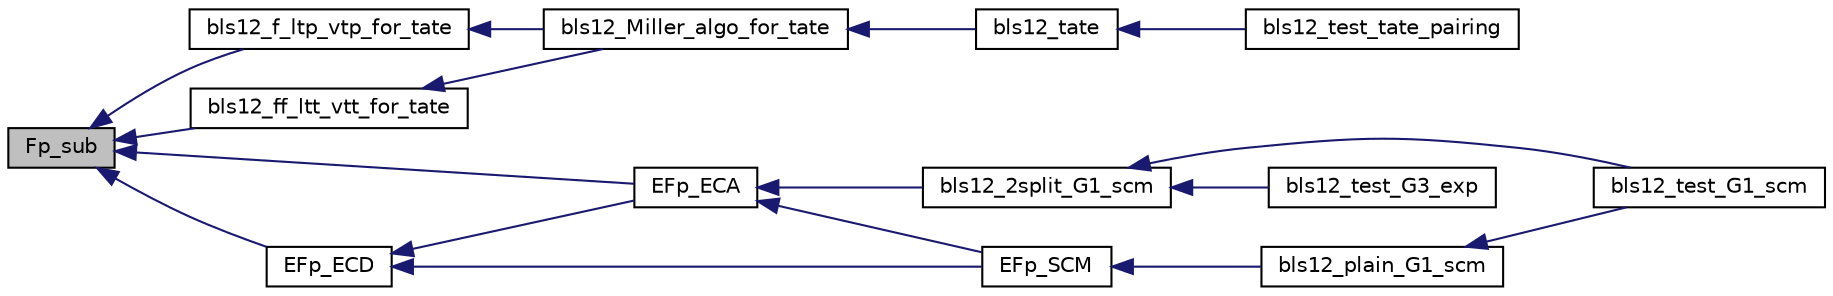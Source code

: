 digraph "Fp_sub"
{
  edge [fontname="Helvetica",fontsize="10",labelfontname="Helvetica",labelfontsize="10"];
  node [fontname="Helvetica",fontsize="10",shape=record];
  rankdir="LR";
  Node322 [label="Fp_sub",height=0.2,width=0.4,color="black", fillcolor="grey75", style="filled", fontcolor="black"];
  Node322 -> Node323 [dir="back",color="midnightblue",fontsize="10",style="solid",fontname="Helvetica"];
  Node323 [label="bls12_f_ltp_vtp_for_tate",height=0.2,width=0.4,color="black", fillcolor="white", style="filled",URL="$bls12__line__tate_8h.html#a1f80689fc6980972d6a85828147271a9"];
  Node323 -> Node324 [dir="back",color="midnightblue",fontsize="10",style="solid",fontname="Helvetica"];
  Node324 [label="bls12_Miller_algo_for_tate",height=0.2,width=0.4,color="black", fillcolor="white", style="filled",URL="$bls12__miller__tate_8h.html#a3e6c2d9558c05e1ab32f2c67b03287d5"];
  Node324 -> Node325 [dir="back",color="midnightblue",fontsize="10",style="solid",fontname="Helvetica"];
  Node325 [label="bls12_tate",height=0.2,width=0.4,color="black", fillcolor="white", style="filled",URL="$bls12__pairings_8h.html#a83edc7fcbac2490ab67a1e6f746bdd68"];
  Node325 -> Node326 [dir="back",color="midnightblue",fontsize="10",style="solid",fontname="Helvetica"];
  Node326 [label="bls12_test_tate_pairing",height=0.2,width=0.4,color="black", fillcolor="white", style="filled",URL="$bls12__test__pairings_8h.html#aab7376446062228691c95fa9ea45da9b"];
  Node322 -> Node327 [dir="back",color="midnightblue",fontsize="10",style="solid",fontname="Helvetica"];
  Node327 [label="bls12_ff_ltt_vtt_for_tate",height=0.2,width=0.4,color="black", fillcolor="white", style="filled",URL="$bls12__line__tate_8h.html#a91895df9737048f5ac59ee81633aa247"];
  Node327 -> Node324 [dir="back",color="midnightblue",fontsize="10",style="solid",fontname="Helvetica"];
  Node322 -> Node328 [dir="back",color="midnightblue",fontsize="10",style="solid",fontname="Helvetica"];
  Node328 [label="EFp_ECA",height=0.2,width=0.4,color="black", fillcolor="white", style="filled",URL="$bn__efp_8h.html#a4b290a91bf913cf38dffee13f1db784b"];
  Node328 -> Node329 [dir="back",color="midnightblue",fontsize="10",style="solid",fontname="Helvetica"];
  Node329 [label="bls12_2split_G1_scm",height=0.2,width=0.4,color="black", fillcolor="white", style="filled",URL="$bls12__scm_8h.html#aae42e6e607e5af6339f4fc74acd931e3"];
  Node329 -> Node330 [dir="back",color="midnightblue",fontsize="10",style="solid",fontname="Helvetica"];
  Node330 [label="bls12_test_G1_scm",height=0.2,width=0.4,color="black", fillcolor="white", style="filled",URL="$bls12__test__pairings_8h.html#a3c1bc0bfce563a5be5d1c93c4b14ea9a"];
  Node329 -> Node331 [dir="back",color="midnightblue",fontsize="10",style="solid",fontname="Helvetica"];
  Node331 [label="bls12_test_G3_exp",height=0.2,width=0.4,color="black", fillcolor="white", style="filled",URL="$bls12__test__pairings_8h.html#a084d9bc232ef377fb2baa2fdb19686b2"];
  Node328 -> Node332 [dir="back",color="midnightblue",fontsize="10",style="solid",fontname="Helvetica"];
  Node332 [label="EFp_SCM",height=0.2,width=0.4,color="black", fillcolor="white", style="filled",URL="$bn__efp_8h.html#a39968088354e07b3bff879ea6ce7eea3"];
  Node332 -> Node333 [dir="back",color="midnightblue",fontsize="10",style="solid",fontname="Helvetica"];
  Node333 [label="bls12_plain_G1_scm",height=0.2,width=0.4,color="black", fillcolor="white", style="filled",URL="$bls12__scm_8h.html#ab42ad3cac9466541c248ac236a74159f"];
  Node333 -> Node330 [dir="back",color="midnightblue",fontsize="10",style="solid",fontname="Helvetica"];
  Node322 -> Node334 [dir="back",color="midnightblue",fontsize="10",style="solid",fontname="Helvetica"];
  Node334 [label="EFp_ECD",height=0.2,width=0.4,color="black", fillcolor="white", style="filled",URL="$bn__efp_8h.html#a9ba98cee075d39257ea190cbe340dec5"];
  Node334 -> Node328 [dir="back",color="midnightblue",fontsize="10",style="solid",fontname="Helvetica"];
  Node334 -> Node332 [dir="back",color="midnightblue",fontsize="10",style="solid",fontname="Helvetica"];
}
